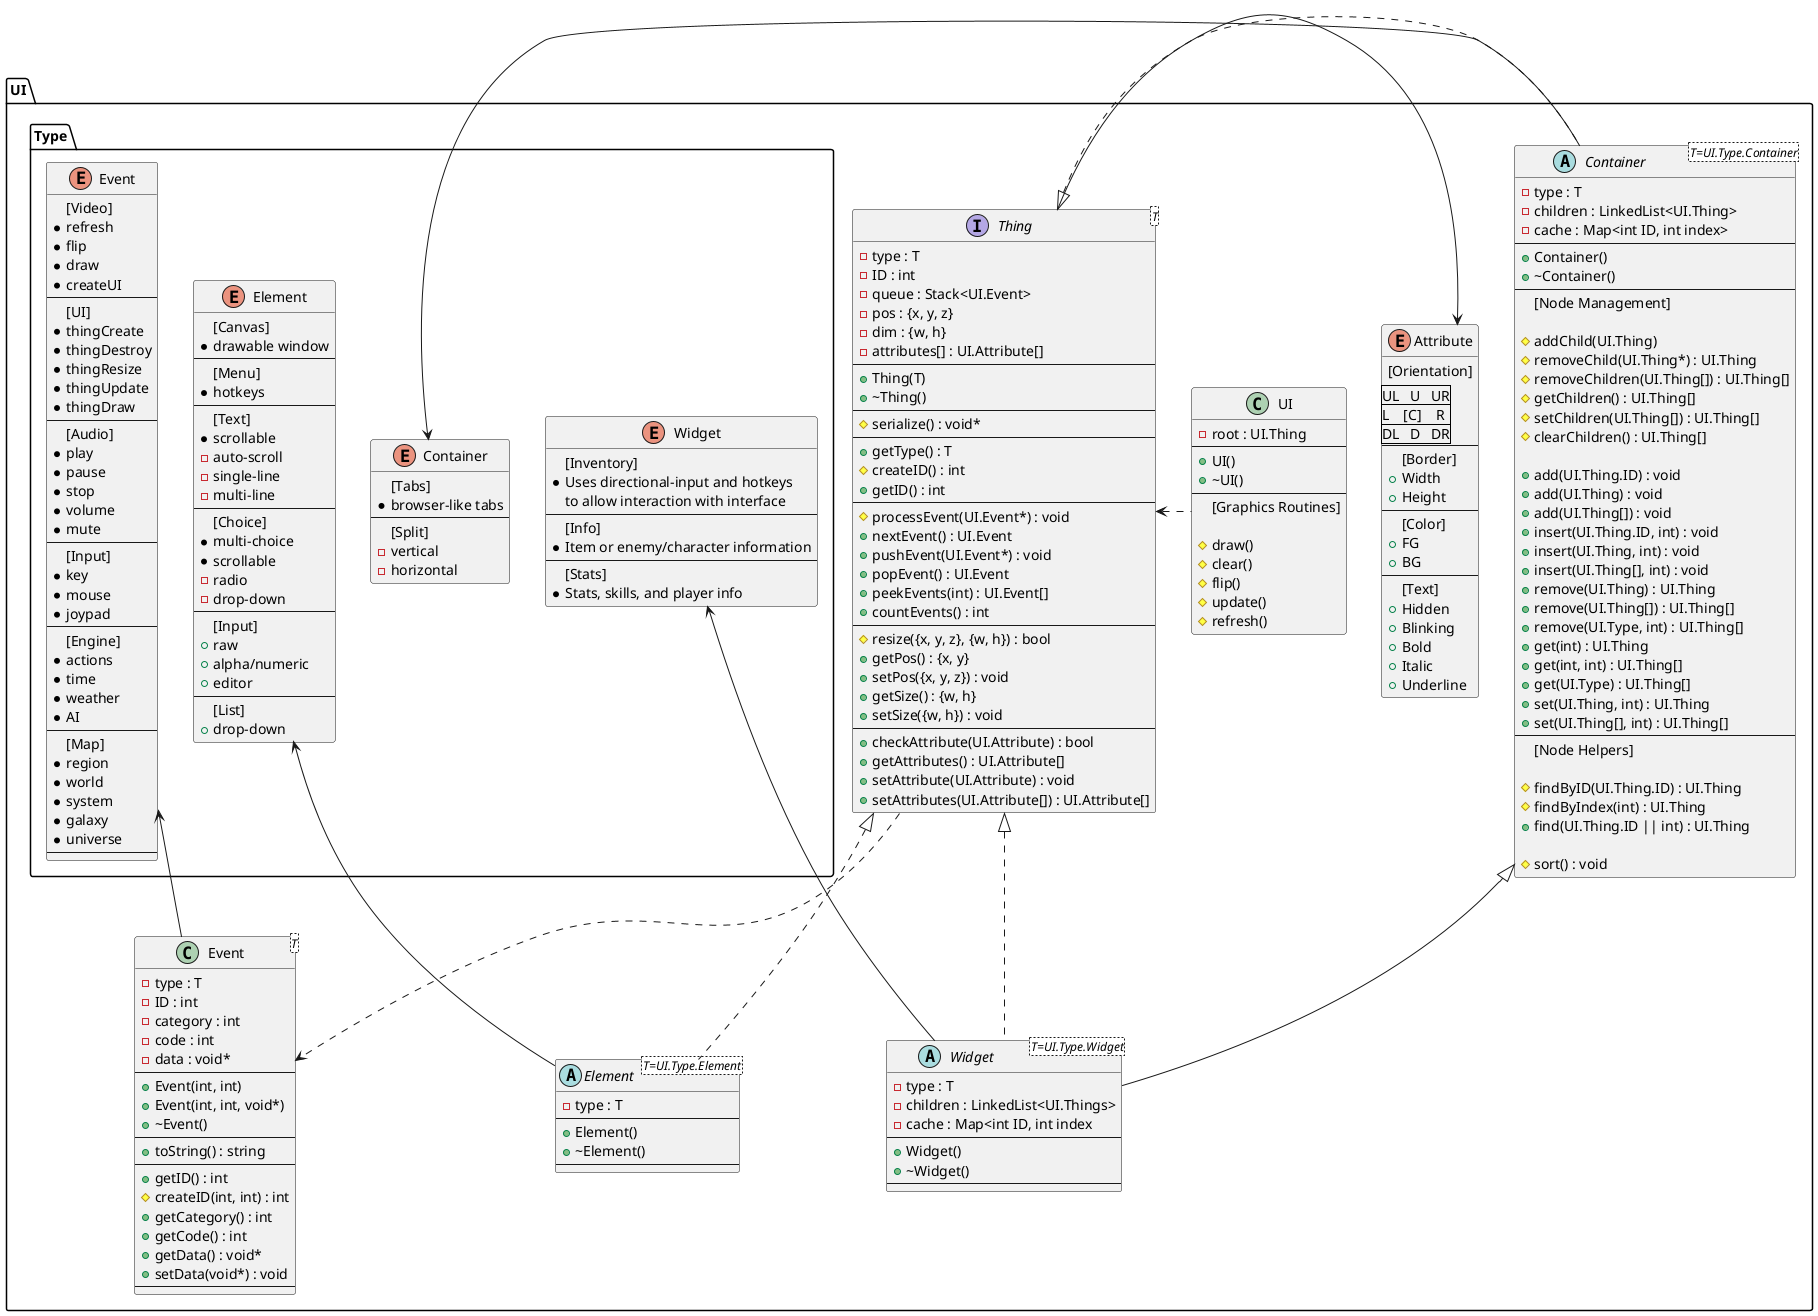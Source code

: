 @startuml
abstract class UI.UI
class UI.UI {
    -root : UI.Thing
--
    +UI()
    +~UI()
--
[Graphics Routines]

    #draw()
    #clear()
    #flip()
    #update()
    #refresh()
}

UI.Thing <. UI.UI
interface UI.Thing<T> {
    -type : T
    -ID : int
    -queue : Stack<UI.Event>
    -pos : {x, y, z}
    -dim : {w, h}
    -attributes[] : UI.Attribute[]
--
    +Thing(T)
    +~Thing()
--
    #serialize() : void*
--
    +getType() : T
    #createID() : int
    +getID() : int
--
    #processEvent(UI.Event*) : void
    +nextEvent() : UI.Event
    +pushEvent(UI.Event*) : void
    +popEvent() : UI.Event
    +peekEvents(int) : UI.Event[]
    +countEvents() : int
--
    #resize({x, y, z}, {w, h}) : bool
    +getPos() : {x, y}
    +setPos({x, y, z}) : void
    +getSize() : {w, h}
    +setSize({w, h}) : void
--
    +checkAttribute(UI.Attribute) : bool
    +getAttributes() : UI.Attribute[]
    +setAttribute(UI.Attribute) : void
    +setAttributes(UI.Attribute[]) : UI.Attribute[]
}


UI.Thing ..> UI.Event
class UI.Event<T> {
    -type : T
    -ID : int
    -category : int
    -code : int
    -data : void*
--
    +Event(int, int)
    +Event(int, int, void*)
    +~Event()
--
    +toString() : string
--
    +getID() : int
    #createID(int, int) : int
    +getCategory() : int
    +getCode() : int
    +getData() : void*
    +setData(void*) : void
--
}

UI.Thing <|.. UI.Widget
UI.Container <|-- UI.Widget
abstract class UI.Widget<T=UI.Type.Widget> {
    -type : T
    -children : LinkedList<UI.Things>
    -cache : Map<int ID, int index
--
    +Widget()
    +~Widget()
--
}

abstract class UI.Container
UI.Thing <|. UI.Container
abstract class UI.Container<T=UI.Type.Container> {
    -type : T
    -children : LinkedList<UI.Thing>
    -cache : Map<int ID, int index>
--
    +Container()
    +~Container()
--
[Node Management]

    #addChild(UI.Thing)
    #removeChild(UI.Thing*) : UI.Thing
    #removeChildren(UI.Thing[]) : UI.Thing[]
    #getChildren() : UI.Thing[]
    #setChildren(UI.Thing[]) : UI.Thing[]
    #clearChildren() : UI.Thing[]

    +add(UI.Thing.ID) : void
    +add(UI.Thing) : void
    +add(UI.Thing[]) : void
    +insert(UI.Thing.ID, int) : void
    +insert(UI.Thing, int) : void
    +insert(UI.Thing[], int) : void
    +remove(UI.Thing) : UI.Thing
    +remove(UI.Thing[]) : UI.Thing[]
    +remove(UI.Type, int) : UI.Thing[]
    +get(int) : UI.Thing
    +get(int, int) : UI.Thing[]
    +get(UI.Type) : UI.Thing[]
    +set(UI.Thing, int) : UI.Thing
    +set(UI.Thing[], int) : UI.Thing[]
--
[Node Helpers]

    #findByID(UI.Thing.ID) : UI.Thing
    #findByIndex(int) : UI.Thing
    +find(UI.Thing.ID || int) : UI.Thing

    #sort() : void
}

abstract class UI.Element
UI.Thing <|.. UI.Element
abstract class UI.Element<T=UI.Type.Element> {
    -type : T
--
    +Element()
    +~Element()
--
}

UI.Type.Event <-- UI.Event
enum UI.Type.Event {
     [Video]
     *refresh
     *flip
     *draw
     *createUI
 --
     [UI]
     *thingCreate
     *thingDestroy
     *thingResize
     *thingUpdate
     *thingDraw
 --
     [Audio]
     *play
     *pause
     *stop
     *volume
     *mute
 --
     [Input]
     *key
     *mouse
     *joypad
 --
     [Engine]
     *actions
     *time
     *weather
     *AI
 --
     [Map]
     *region
     *world
     *system
     *galaxy
     *universe
 --
}

UI.Type.Widget <- UI.Widget
enum UI.Type.Widget {
    [Inventory]
    *Uses directional-input and hotkeys
     to allow interaction with interface
 --
     [Info]
     *Item or enemy/character information
 --
     [Stats]
     *Stats, skills, and player info
}

UI.Type.Container <- UI.Container
enum UI.Type.Container {
    [Tabs]
    *browser-like tabs
--
    [Split]
    -vertical
    -horizontal
}

UI.Type.Element <- UI.Element
enum UI.Type.Element {
    [Canvas]
    *drawable window
--
    [Menu]
    *hotkeys
--
    [Text]
    *scrollable
    -auto-scroll
    -single-line
    -multi-line
--
    [Choice]
    *multi-choice
    *scrollable
    -radio
    -drop-down
--
    [Input]
    +raw
    +alpha/numeric
    +editor
--
    [List]
    +drop-down
}

UI.Thing -> UI.Attribute
enum UI.Attribute {
    [Orientation]
         |UL   U   UR|
         |L    [C]    R|
         |DL   D   DR|
--
    [Border]
        +Width
        +Height
--
    [Color]
        +FG
        +BG
--
    [Text]
        +Hidden
        +Blinking
        +Bold
        +Italic
        +Underline
}
@enduml